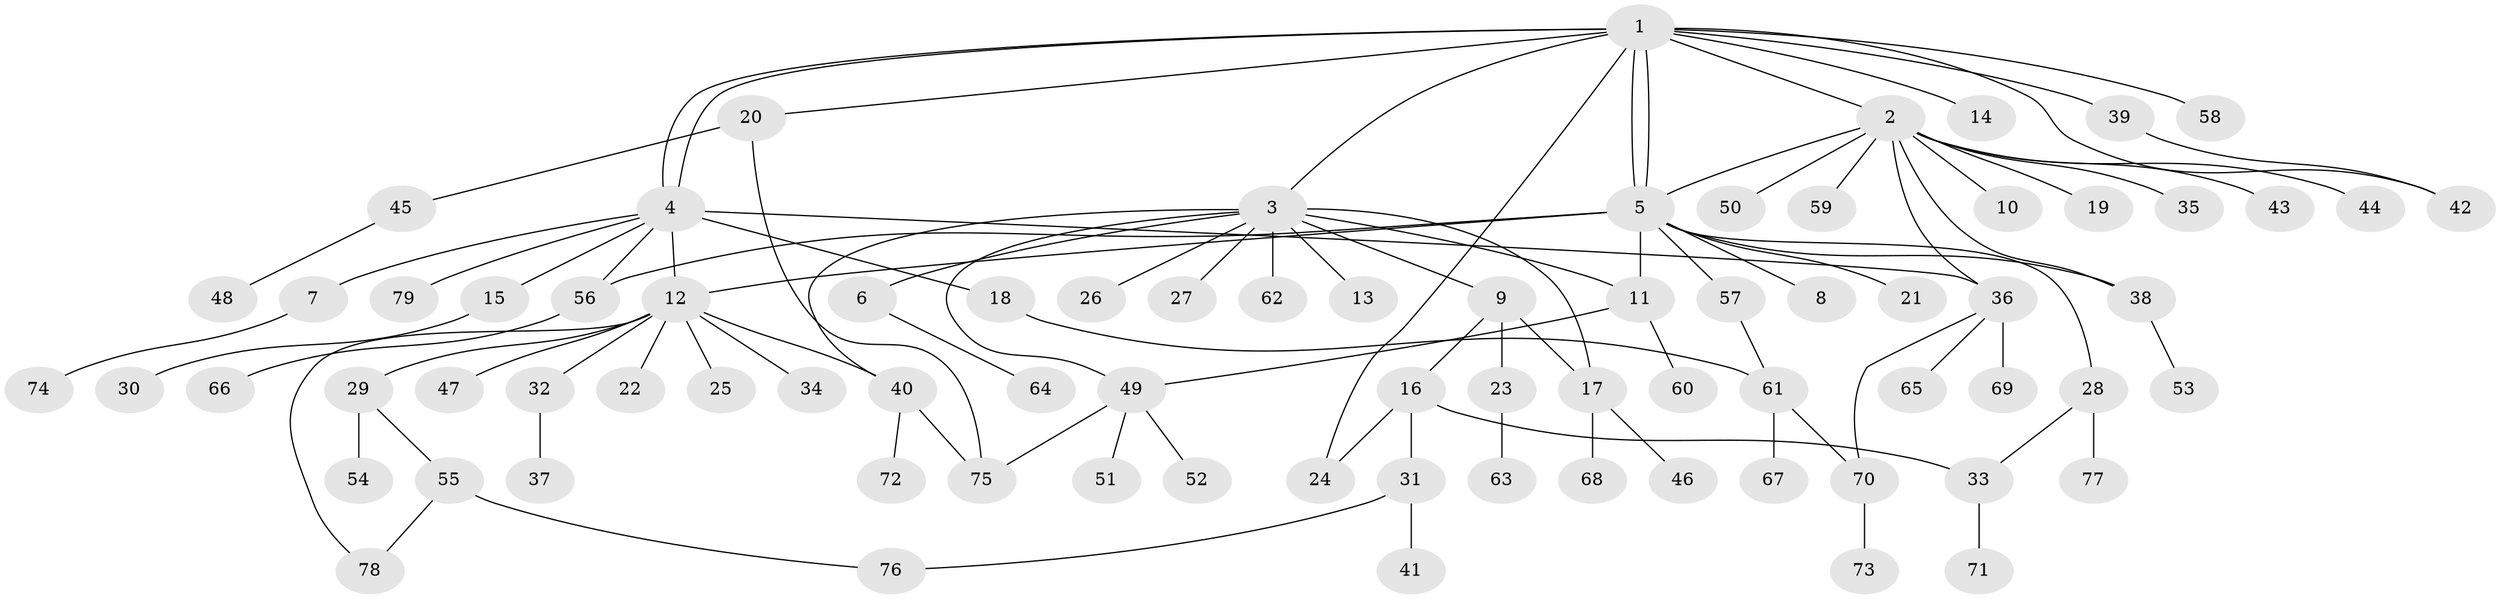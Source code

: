 // Generated by graph-tools (version 1.1) at 2025/35/03/09/25 02:35:47]
// undirected, 79 vertices, 98 edges
graph export_dot {
graph [start="1"]
  node [color=gray90,style=filled];
  1;
  2;
  3;
  4;
  5;
  6;
  7;
  8;
  9;
  10;
  11;
  12;
  13;
  14;
  15;
  16;
  17;
  18;
  19;
  20;
  21;
  22;
  23;
  24;
  25;
  26;
  27;
  28;
  29;
  30;
  31;
  32;
  33;
  34;
  35;
  36;
  37;
  38;
  39;
  40;
  41;
  42;
  43;
  44;
  45;
  46;
  47;
  48;
  49;
  50;
  51;
  52;
  53;
  54;
  55;
  56;
  57;
  58;
  59;
  60;
  61;
  62;
  63;
  64;
  65;
  66;
  67;
  68;
  69;
  70;
  71;
  72;
  73;
  74;
  75;
  76;
  77;
  78;
  79;
  1 -- 2;
  1 -- 3;
  1 -- 4;
  1 -- 4;
  1 -- 5;
  1 -- 5;
  1 -- 14;
  1 -- 20;
  1 -- 24;
  1 -- 39;
  1 -- 42;
  1 -- 58;
  2 -- 5;
  2 -- 10;
  2 -- 19;
  2 -- 35;
  2 -- 36;
  2 -- 38;
  2 -- 43;
  2 -- 44;
  2 -- 50;
  2 -- 59;
  3 -- 6;
  3 -- 9;
  3 -- 11;
  3 -- 13;
  3 -- 17;
  3 -- 26;
  3 -- 27;
  3 -- 40;
  3 -- 49;
  3 -- 62;
  4 -- 7;
  4 -- 12;
  4 -- 15;
  4 -- 18;
  4 -- 36;
  4 -- 56;
  4 -- 79;
  5 -- 8;
  5 -- 11;
  5 -- 12;
  5 -- 21;
  5 -- 28;
  5 -- 38;
  5 -- 56;
  5 -- 57;
  6 -- 64;
  7 -- 74;
  9 -- 16;
  9 -- 17;
  9 -- 23;
  11 -- 49;
  11 -- 60;
  12 -- 22;
  12 -- 25;
  12 -- 29;
  12 -- 32;
  12 -- 34;
  12 -- 40;
  12 -- 47;
  12 -- 78;
  15 -- 30;
  16 -- 24;
  16 -- 31;
  16 -- 33;
  17 -- 46;
  17 -- 68;
  18 -- 61;
  20 -- 45;
  20 -- 75;
  23 -- 63;
  28 -- 33;
  28 -- 77;
  29 -- 54;
  29 -- 55;
  31 -- 41;
  31 -- 76;
  32 -- 37;
  33 -- 71;
  36 -- 65;
  36 -- 69;
  36 -- 70;
  38 -- 53;
  39 -- 42;
  40 -- 72;
  40 -- 75;
  45 -- 48;
  49 -- 51;
  49 -- 52;
  49 -- 75;
  55 -- 76;
  55 -- 78;
  56 -- 66;
  57 -- 61;
  61 -- 67;
  61 -- 70;
  70 -- 73;
}
